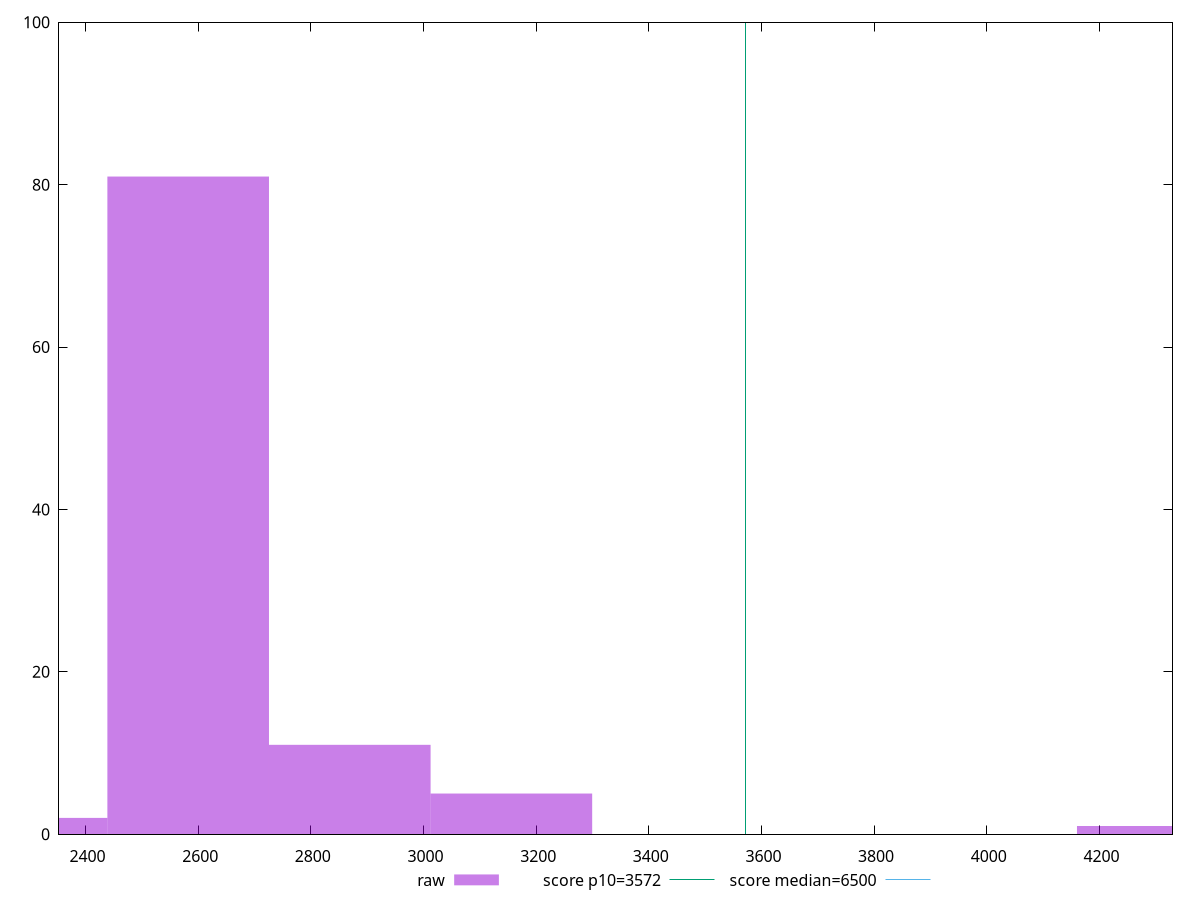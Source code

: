 reset

$raw <<EOF
4303.647330430217 1
2582.1883982581303 81
2869.0982202868117 11
3156.0080423154927 5
2295.2785762294493 2
EOF

set key outside below
set boxwidth 286.90982202868116
set xrange [2352.8495000000003:4329.7725]
set yrange [0:100]
set trange [0:100]
set style fill transparent solid 0.5 noborder

set parametric
set terminal svg size 640, 490 enhanced background rgb 'white'
set output "report_00009_2021-02-08T22-37-41.559Z/first-cpu-idle/samples/pages+cached/raw/histogram.svg"

plot $raw title "raw" with boxes, \
     3572,t title "score p10=3572", \
     6500,t title "score median=6500"

reset
